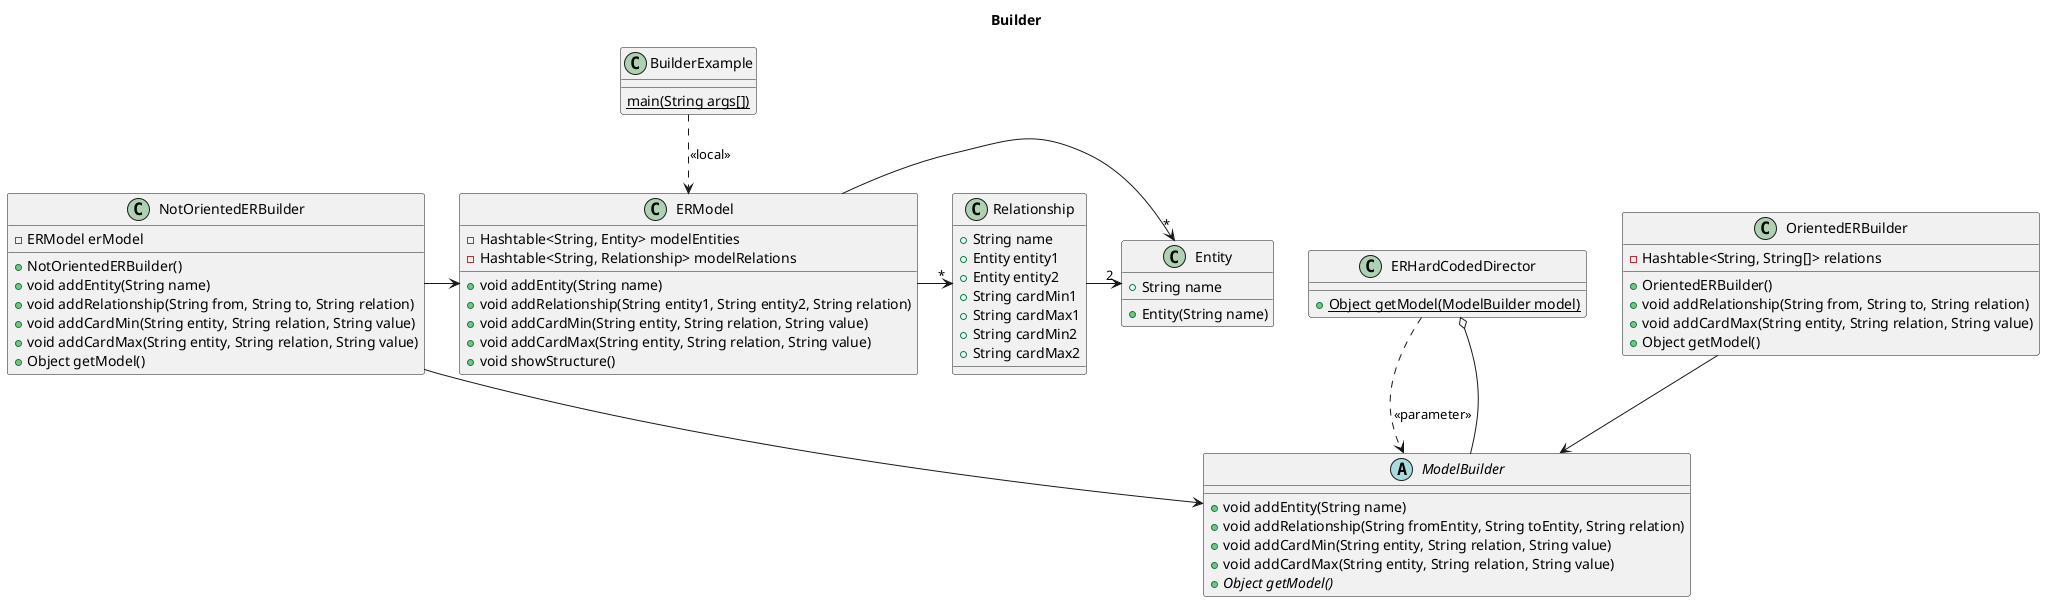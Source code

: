 @startuml

title  Builder

class BuilderExample {
	{static} main(String args[])
}

class ERHardCodedDirector {
	 {static} +Object getModel(ModelBuilder model)
}

class ERModel {
	-Hashtable<String, Entity> modelEntities
	-Hashtable<String, Relationship> modelRelations
	+void addEntity(String name) 
	+void addRelationship(String entity1, String entity2, String relation)
	+void addCardMin(String entity, String relation, String value)
	+void addCardMax(String entity, String relation, String value)
	+void showStructure()
}

class Entity {
	+String name
	+Entity(String name)
}

class Relationship {
	+String name
	+Entity entity1 
	+Entity entity2
	+String cardMin1
	+String cardMax1
	+String cardMin2
	+String cardMax2
}

abstract class ModelBuilder {
	+void addEntity(String name)
	+void addRelationship(String fromEntity, String toEntity, String relation)
	+void addCardMin(String entity, String relation, String value)
	+void addCardMax(String entity, String relation, String value)
	{abstract} +Object getModel()
}

class NotOrientedERBuilder {
	-ERModel erModel
	+NotOrientedERBuilder()
	+void addEntity(String name)
	+void addRelationship(String from, String to, String relation)  
	+void addCardMin(String entity, String relation, String value)
	+void addCardMax(String entity, String relation, String value)
	+Object getModel() 	
}

class OrientedERBuilder {
	-Hashtable<String, String[]> relations
	+OrientedERBuilder()
	+void addRelationship(String from, String to, String relation)
	+void addCardMax(String entity, String relation, String value)
	+Object getModel()
}
 
Relationship -right-> "2" Entity
ERModel -right-> "*" Entity
ERModel -right-> "*" Relationship
NotOrientedERBuilder -right-> ERModel
NotOrientedERBuilder -down-> ModelBuilder
OrientedERBuilder -down-> ModelBuilder
BuilderExample ..> ERModel: <<local>>
ERHardCodedDirector ..> ModelBuilder: <<parameter>>
ERHardCodedDirector o-- ModelBuilder


@enduml